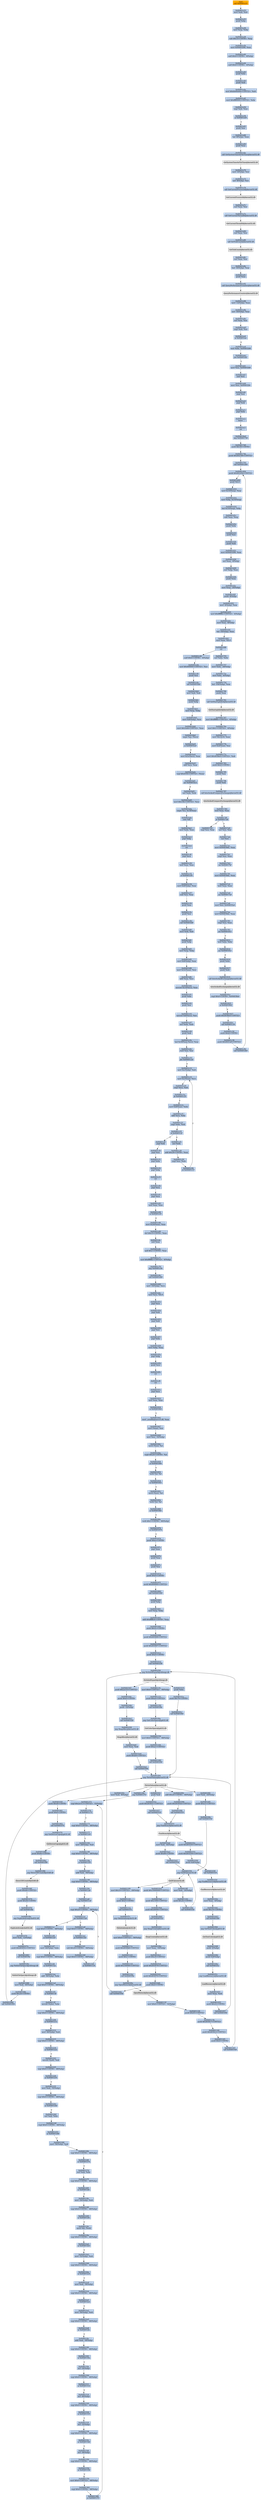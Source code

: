 digraph G {
node[shape=rectangle,style=filled,fillcolor=lightsteelblue,color=lightsteelblue]
bgcolor="transparent"
a0x004019e8call_0x00401e33[label="start\ncall 0x00401e33",color="lightgrey",fillcolor="orange"];
a0x00401e33movl_edi_edi[label="0x00401e33\nmovl %edi, %edi"];
a0x00401e35pushl_ebp[label="0x00401e35\npushl %ebp"];
a0x00401e36movl_esp_ebp[label="0x00401e36\nmovl %esp, %ebp"];
a0x00401e38subl_0x10UINT8_esp[label="0x00401e38\nsubl $0x10<UINT8>, %esp"];
a0x00401e3bmovl_0x00403268_eax[label="0x00401e3b\nmovl 0x00403268, %eax"];
a0x00401e40andl_0x0UINT8__8ebp_[label="0x00401e40\nandl $0x0<UINT8>, -8(%ebp)"];
a0x00401e44andl_0x0UINT8__4ebp_[label="0x00401e44\nandl $0x0<UINT8>, -4(%ebp)"];
a0x00401e48pushl_ebx[label="0x00401e48\npushl %ebx"];
a0x00401e49pushl_edi[label="0x00401e49\npushl %edi"];
a0x00401e4amovl_0xbb40e64eUINT32_edi[label="0x00401e4a\nmovl $0xbb40e64e<UINT32>, %edi"];
a0x00401e4fmovl_0xffff0000UINT32_ebx[label="0x00401e4f\nmovl $0xffff0000<UINT32>, %ebx"];
a0x00401e54cmpl_edi_eax[label="0x00401e54\ncmpl %edi, %eax"];
a0x00401e56je_0x00401e65[label="0x00401e56\nje 0x00401e65"];
a0x00401e65pushl_esi[label="0x00401e65\npushl %esi"];
a0x00401e66leal__8ebp__eax[label="0x00401e66\nleal -8(%ebp), %eax"];
a0x00401e69pushl_eax[label="0x00401e69\npushl %eax"];
a0x00401e6acall_GetSystemTimeAsFileTime_kernel32_dll[label="0x00401e6a\ncall GetSystemTimeAsFileTime@kernel32.dll"];
GetSystemTimeAsFileTime_kernel32_dll[label="GetSystemTimeAsFileTime@kernel32.dll",color="lightgrey",fillcolor="lightgrey"];
a0x00401e70movl__4ebp__esi[label="0x00401e70\nmovl -4(%ebp), %esi"];
a0x00401e73xorl__8ebp__esi[label="0x00401e73\nxorl -8(%ebp), %esi"];
a0x00401e76call_GetCurrentProcessId_kernel32_dll[label="0x00401e76\ncall GetCurrentProcessId@kernel32.dll"];
GetCurrentProcessId_kernel32_dll[label="GetCurrentProcessId@kernel32.dll",color="lightgrey",fillcolor="lightgrey"];
a0x00401e7cxorl_eax_esi[label="0x00401e7c\nxorl %eax, %esi"];
a0x00401e7ecall_GetCurrentThreadId_kernel32_dll[label="0x00401e7e\ncall GetCurrentThreadId@kernel32.dll"];
GetCurrentThreadId_kernel32_dll[label="GetCurrentThreadId@kernel32.dll",color="lightgrey",fillcolor="lightgrey"];
a0x00401e84xorl_eax_esi[label="0x00401e84\nxorl %eax, %esi"];
a0x00401e86call_GetTickCount_kernel32_dll[label="0x00401e86\ncall GetTickCount@kernel32.dll"];
GetTickCount_kernel32_dll[label="GetTickCount@kernel32.dll",color="lightgrey",fillcolor="lightgrey"];
a0x00401e8cxorl_eax_esi[label="0x00401e8c\nxorl %eax, %esi"];
a0x00401e8eleal__16ebp__eax[label="0x00401e8e\nleal -16(%ebp), %eax"];
a0x00401e91pushl_eax[label="0x00401e91\npushl %eax"];
a0x00401e92call_QueryPerformanceCounter_kernel32_dll[label="0x00401e92\ncall QueryPerformanceCounter@kernel32.dll"];
QueryPerformanceCounter_kernel32_dll[label="QueryPerformanceCounter@kernel32.dll",color="lightgrey",fillcolor="lightgrey"];
a0x00401e98movl__12ebp__eax[label="0x00401e98\nmovl -12(%ebp), %eax"];
a0x00401e9bxorl__16ebp__eax[label="0x00401e9b\nxorl -16(%ebp), %eax"];
a0x00401e9exorl_eax_esi[label="0x00401e9e\nxorl %eax, %esi"];
a0x00401ea0cmpl_edi_esi[label="0x00401ea0\ncmpl %edi, %esi"];
a0x00401ea2je_0x00401eac[label="0x00401ea2\nje 0x00401eac"];
a0x00401ea4testl_ebx_0x00403268[label="0x00401ea4\ntestl %ebx, 0x00403268"];
a0x00401eaajne_0x00401eb1[label="0x00401eaa\njne 0x00401eb1"];
a0x00401eb1movl_esi_0x00403268[label="0x00401eb1\nmovl %esi, 0x00403268"];
a0x00401eb7notl_esi[label="0x00401eb7\nnotl %esi"];
a0x00401eb9movl_esi_0x0040326c[label="0x00401eb9\nmovl %esi, 0x0040326c"];
a0x00401ebfpopl_esi[label="0x00401ebf\npopl %esi"];
a0x00401ec0popl_edi[label="0x00401ec0\npopl %edi"];
a0x00401ec1popl_ebx[label="0x00401ec1\npopl %ebx"];
a0x00401ec2leave_[label="0x00401ec2\nleave "];
a0x00401ec3ret[label="0x00401ec3\nret"];
a0x004019edjmp_0x00401749[label="0x004019ed\njmp 0x00401749"];
a0x00401749pushl_0x58UINT8[label="0x00401749\npushl $0x58<UINT8>"];
a0x0040174bpushl_0x402180UINT32[label="0x0040174b\npushl $0x402180<UINT32>"];
a0x00401750call_0x00401d04[label="0x00401750\ncall 0x00401d04"];
a0x00401d04pushl_0x401d5dUINT32[label="0x00401d04\npushl $0x401d5d<UINT32>"];
a0x00401d09pushl_fs_0[label="0x00401d09\npushl %fs:0"];
a0x00401d10movl_0x10esp__eax[label="0x00401d10\nmovl 0x10(%esp), %eax"];
a0x00401d14movl_ebp_0x10esp_[label="0x00401d14\nmovl %ebp, 0x10(%esp)"];
a0x00401d18leal_0x10esp__ebp[label="0x00401d18\nleal 0x10(%esp), %ebp"];
a0x00401d1csubl_eax_esp[label="0x00401d1c\nsubl %eax, %esp"];
a0x00401d1epushl_ebx[label="0x00401d1e\npushl %ebx"];
a0x00401d1fpushl_esi[label="0x00401d1f\npushl %esi"];
a0x00401d20pushl_edi[label="0x00401d20\npushl %edi"];
a0x00401d21movl_0x00403268_eax[label="0x00401d21\nmovl 0x00403268, %eax"];
a0x00401d26xorl_eax__4ebp_[label="0x00401d26\nxorl %eax, -4(%ebp)"];
a0x00401d29xorl_ebp_eax[label="0x00401d29\nxorl %ebp, %eax"];
a0x00401d2bpushl_eax[label="0x00401d2b\npushl %eax"];
a0x00401d2cmovl_esp__24ebp_[label="0x00401d2c\nmovl %esp, -24(%ebp)"];
a0x00401d2fpushl__8ebp_[label="0x00401d2f\npushl -8(%ebp)"];
a0x00401d32movl__4ebp__eax[label="0x00401d32\nmovl -4(%ebp), %eax"];
a0x00401d35movl_0xfffffffeUINT32__4ebp_[label="0x00401d35\nmovl $0xfffffffe<UINT32>, -4(%ebp)"];
a0x00401d3cmovl_eax__8ebp_[label="0x00401d3c\nmovl %eax, -8(%ebp)"];
a0x00401d3fleal__16ebp__eax[label="0x00401d3f\nleal -16(%ebp), %eax"];
a0x00401d42movl_eax_fs_0[label="0x00401d42\nmovl %eax, %fs:0"];
a0x00401d48ret[label="0x00401d48\nret"];
a0x00401755xorl_ebx_ebx[label="0x00401755\nxorl %ebx, %ebx"];
a0x00401757movl_ebx__28ebp_[label="0x00401757\nmovl %ebx, -28(%ebp)"];
a0x0040175amovl_ebx__4ebp_[label="0x0040175a\nmovl %ebx, -4(%ebp)"];
a0x0040175dleal__104ebp__eax[label="0x0040175d\nleal -104(%ebp), %eax"];
a0x00401760pushl_eax[label="0x00401760\npushl %eax"];
a0x00401761call_GetStartupInfoA_kernel32_dll[label="0x00401761\ncall GetStartupInfoA@kernel32.dll"];
GetStartupInfoA_kernel32_dll[label="GetStartupInfoA@kernel32.dll",color="lightgrey",fillcolor="lightgrey"];
a0x00401767movl_0xfffffffeUINT32__4ebp_[label="0x00401767\nmovl $0xfffffffe<UINT32>, -4(%ebp)"];
a0x0040176emovl_0x1UINT32__4ebp_[label="0x0040176e\nmovl $0x1<UINT32>, -4(%ebp)"];
a0x00401775movl_fs_0x18_eax[label="0x00401775\nmovl %fs:0x18, %eax"];
a0x0040177bmovl_0x4eax__esi[label="0x0040177b\nmovl 0x4(%eax), %esi"];
a0x0040177emovl_0x4038e0UINT32_edi[label="0x0040177e\nmovl $0x4038e0<UINT32>, %edi"];
a0x00401783pushl_0x0UINT8[label="0x00401783\npushl $0x0<UINT8>"];
a0x00401785pushl_esi[label="0x00401785\npushl %esi"];
a0x00401786pushl_edi[label="0x00401786\npushl %edi"];
a0x00401787call_InterlockedCompareExchange_kernel32_dll[label="0x00401787\ncall InterlockedCompareExchange@kernel32.dll"];
InterlockedCompareExchange_kernel32_dll[label="InterlockedCompareExchange@kernel32.dll",color="lightgrey",fillcolor="lightgrey"];
a0x0040178dtestl_eax_eax[label="0x0040178d\ntestl %eax, %eax"];
a0x0040178fje_0x004017a9[label="0x0040178f\nje 0x004017a9"];
a0x00401791cmpl_esi_eax[label="0x00401791\ncmpl %esi, %eax"];
a0x004017a9xorl_esi_esi[label="0x004017a9\nxorl %esi, %esi"];
a0x004017abincl_esi[label="0x004017ab\nincl %esi"];
a0x004017acmovl_0x004038dc_eax[label="0x004017ac\nmovl 0x004038dc, %eax"];
a0x004017b1cmpl_esi_eax[label="0x004017b1\ncmpl %esi, %eax"];
a0x004017b3jne_0x004017bf[label="0x004017b3\njne 0x004017bf"];
a0x004017bfmovl_0x004038dc_eax[label="0x004017bf\nmovl 0x004038dc, %eax"];
a0x004017c4testl_eax_eax[label="0x004017c4\ntestl %eax, %eax"];
a0x004017c6jne_0x004017e8[label="0x004017c6\njne 0x004017e8"];
a0x004017e8movl_esi_0x004035a4[label="0x004017e8\nmovl %esi, 0x004035a4"];
a0x004017eemovl_0x004038dc_eax[label="0x004017ee\nmovl 0x004038dc, %eax"];
a0x004017f3cmpl_esi_eax[label="0x004017f3\ncmpl %esi, %eax"];
a0x004017f5jne_0x00401812[label="0x004017f5\njne 0x00401812"];
a0x00401812testl_ebx_ebx[label="0x00401812\ntestl %ebx, %ebx"];
a0x00401814jne_0x0040181e[label="0x00401814\njne 0x0040181e"];
a0x00401816pushl_ebx[label="0x00401816\npushl %ebx"];
a0x00401817pushl_edi[label="0x00401817\npushl %edi"];
a0x00401818call_InterlockedExchange_kernel32_dll[label="0x00401818\ncall InterlockedExchange@kernel32.dll"];
InterlockedExchange_kernel32_dll[label="InterlockedExchange@kernel32.dll",color="lightgrey",fillcolor="lightgrey"];
a0x0040181ecmpl_0x0UINT8_0x004038e4[label="0x0040181e\ncmpl $0x0<UINT8>, 0x004038e4"];
a0x00401825je_0x00401842[label="0x00401825\nje 0x00401842"];
a0x00401827pushl_0x4038e4UINT32[label="0x00401827\npushl $0x4038e4<UINT32>"];
a0x0040182ccall_0x00401c34[label="0x0040182c\ncall 0x00401c34"];
a0x00401c34pushl_0x8UINT8[label="0x00401c34\npushl $0x8<UINT8>"];
a0x00401c36pushl_0x4021a8UINT32[label="0x00401c36\npushl $0x4021a8<UINT32>"];
a0x00401c3bcall_0x00401d04[label="0x00401c3b\ncall 0x00401d04"];
a0x00401c40andl_0x0UINT8__4ebp_[label="0x00401c40\nandl $0x0<UINT8>, -4(%ebp)"];
a0x00401c44movl_0x400000UINT32_esi[label="0x00401c44\nmovl $0x400000<UINT32>, %esi"];
a0x00401c49pushl_esi[label="0x00401c49\npushl %esi"];
a0x00401c4acall_0x00401bb0[label="0x00401c4a\ncall 0x00401bb0"];
a0x00401bb0movl_edi_edi[label="0x00401bb0\nmovl %edi, %edi"];
a0x00401bb2pushl_ebp[label="0x00401bb2\npushl %ebp"];
a0x00401bb3movl_esp_ebp[label="0x00401bb3\nmovl %esp, %ebp"];
a0x00401bb5movl_0x8ebp__ecx[label="0x00401bb5\nmovl 0x8(%ebp), %ecx"];
a0x00401bb8movl_0x5a4dUINT32_eax[label="0x00401bb8\nmovl $0x5a4d<UINT32>, %eax"];
a0x00401bbdcmpw_ax_ecx_[label="0x00401bbd\ncmpw %ax, (%ecx)"];
a0x00401bc0je_0x00401bc6[label="0x00401bc0\nje 0x00401bc6"];
a0x00401bc6movl_0x3cecx__eax[label="0x00401bc6\nmovl 0x3c(%ecx), %eax"];
a0x00401bc9addl_ecx_eax[label="0x00401bc9\naddl %ecx, %eax"];
a0x00401bcbcmpl_0x4550UINT32_eax_[label="0x00401bcb\ncmpl $0x4550<UINT32>, (%eax)"];
a0x00401bd1jne_0x00401bc2[label="0x00401bd1\njne 0x00401bc2"];
a0x00401bd3xorl_edx_edx[label="0x00401bd3\nxorl %edx, %edx"];
a0x00401bd5movl_0x10bUINT32_ecx[label="0x00401bd5\nmovl $0x10b<UINT32>, %ecx"];
a0x00401bdacmpw_cx_0x18eax_[label="0x00401bda\ncmpw %cx, 0x18(%eax)"];
a0x00401bdesete_dl[label="0x00401bde\nsete %dl"];
a0x00401be1movl_edx_eax[label="0x00401be1\nmovl %edx, %eax"];
a0x00401be3popl_ebp[label="0x00401be3\npopl %ebp"];
a0x00401be4ret[label="0x00401be4\nret"];
a0x00401c4fpopl_ecx[label="0x00401c4f\npopl %ecx"];
a0x00401c50testl_eax_eax[label="0x00401c50\ntestl %eax, %eax"];
a0x00401c52je_0x00401c91[label="0x00401c52\nje 0x00401c91"];
a0x00401c54movl_0x8ebp__eax[label="0x00401c54\nmovl 0x8(%ebp), %eax"];
a0x00401c57subl_esi_eax[label="0x00401c57\nsubl %esi, %eax"];
a0x00401c59pushl_eax[label="0x00401c59\npushl %eax"];
a0x00401c5apushl_esi[label="0x00401c5a\npushl %esi"];
a0x00401c5bcall_0x00401bf0[label="0x00401c5b\ncall 0x00401bf0"];
a0x00401bf0movl_edi_edi[label="0x00401bf0\nmovl %edi, %edi"];
a0x00401bf2pushl_ebp[label="0x00401bf2\npushl %ebp"];
a0x00401bf3movl_esp_ebp[label="0x00401bf3\nmovl %esp, %ebp"];
a0x00401bf5movl_0x8ebp__eax[label="0x00401bf5\nmovl 0x8(%ebp), %eax"];
a0x00401bf8movl_0x3ceax__ecx[label="0x00401bf8\nmovl 0x3c(%eax), %ecx"];
a0x00401bfbaddl_eax_ecx[label="0x00401bfb\naddl %eax, %ecx"];
a0x00401bfdmovzwl_0x14ecx__eax[label="0x00401bfd\nmovzwl 0x14(%ecx), %eax"];
a0x00401c01pushl_ebx[label="0x00401c01\npushl %ebx"];
a0x00401c02pushl_esi[label="0x00401c02\npushl %esi"];
a0x00401c03movzwl_0x6ecx__esi[label="0x00401c03\nmovzwl 0x6(%ecx), %esi"];
a0x00401c07xorl_edx_edx[label="0x00401c07\nxorl %edx, %edx"];
a0x00401c09pushl_edi[label="0x00401c09\npushl %edi"];
a0x00401c0aleal_0x18eaxecx__eax[label="0x00401c0a\nleal 0x18(%eax,%ecx), %eax"];
a0x00401c0etestl_esi_esi[label="0x00401c0e\ntestl %esi, %esi"];
a0x00401c10jbe_0x00401c2d[label="0x00401c10\njbe 0x00401c2d"];
a0x00401c12movl_0xcebp__edi[label="0x00401c12\nmovl 0xc(%ebp), %edi"];
a0x00401c15movl_0xceax__ecx[label="0x00401c15\nmovl 0xc(%eax), %ecx"];
a0x00401c18cmpl_ecx_edi[label="0x00401c18\ncmpl %ecx, %edi"];
a0x00401c1ajb_0x00401c25[label="0x00401c1a\njb 0x00401c25"];
a0x00401c1cmovl_0x8eax__ebx[label="0x00401c1c\nmovl 0x8(%eax), %ebx"];
a0x00401c1faddl_ecx_ebx[label="0x00401c1f\naddl %ecx, %ebx"];
a0x00401c21cmpl_ebx_edi[label="0x00401c21\ncmpl %ebx, %edi"];
a0x00401c23jb_0x00401c2f[label="0x00401c23\njb 0x00401c2f"];
a0x00401c25incl_edx[label="0x00401c25\nincl %edx"];
a0x00401c26addl_0x28UINT8_eax[label="0x00401c26\naddl $0x28<UINT8>, %eax"];
a0x00401c29cmpl_esi_edx[label="0x00401c29\ncmpl %esi, %edx"];
a0x00401c2bjb_0x00401c15[label="0x00401c2b\njb 0x00401c15"];
a0x00401c2fpopl_edi[label="0x00401c2f\npopl %edi"];
a0x00401c30popl_esi[label="0x00401c30\npopl %esi"];
a0x00401c31popl_ebx[label="0x00401c31\npopl %ebx"];
a0x00401c32popl_ebp[label="0x00401c32\npopl %ebp"];
a0x00401c33ret[label="0x00401c33\nret"];
a0x00401c60popl_ecx[label="0x00401c60\npopl %ecx"];
a0x00401c61popl_ecx[label="0x00401c61\npopl %ecx"];
a0x00401c62testl_eax_eax[label="0x00401c62\ntestl %eax, %eax"];
a0x00401c64je_0x00401c91[label="0x00401c64\nje 0x00401c91"];
a0x00401c66movl_0x24eax__eax[label="0x00401c66\nmovl 0x24(%eax), %eax"];
a0x00401c69shrl_0x1fUINT8_eax[label="0x00401c69\nshrl $0x1f<UINT8>, %eax"];
a0x00401c6cnotl_eax[label="0x00401c6c\nnotl %eax"];
a0x00401c6eandl_0x1UINT8_eax[label="0x00401c6e\nandl $0x1<UINT8>, %eax"];
a0x00401c71movl_0xfffffffeUINT32__4ebp_[label="0x00401c71\nmovl $0xfffffffe<UINT32>, -4(%ebp)"];
a0x00401c78jmp_0x00401c9a[label="0x00401c78\njmp 0x00401c9a"];
a0x00401c9acall_0x00401d49[label="0x00401c9a\ncall 0x00401d49"];
a0x00401d49movl__16ebp__ecx[label="0x00401d49\nmovl -16(%ebp), %ecx"];
a0x00401d4cmovl_ecx_fs_0[label="0x00401d4c\nmovl %ecx, %fs:0"];
a0x00401d53popl_ecx[label="0x00401d53\npopl %ecx"];
a0x00401d54popl_edi[label="0x00401d54\npopl %edi"];
a0x00401d55popl_edi[label="0x00401d55\npopl %edi"];
a0x00401d56popl_esi[label="0x00401d56\npopl %esi"];
a0x00401d57popl_ebx[label="0x00401d57\npopl %ebx"];
a0x00401d58movl_ebp_esp[label="0x00401d58\nmovl %ebp, %esp"];
a0x00401d5apopl_ebp[label="0x00401d5a\npopl %ebp"];
a0x00401d5bpushl_ecx[label="0x00401d5b\npushl %ecx"];
a0x00401d5cret[label="0x00401d5c\nret"];
a0x00401c9fret[label="0x00401c9f\nret"];
a0x00401831popl_ecx[label="0x00401831\npopl %ecx"];
a0x00401832testl_eax_eax[label="0x00401832\ntestl %eax, %eax"];
a0x00401834je_0x00401842[label="0x00401834\nje 0x00401842"];
a0x00401842movl__acmdln_msvcrt_dll_eax[label="0x00401842\nmovl _acmdln@msvcrt.dll, %eax"];
a0x00401847movl_eax__esi[label="0x00401847\nmovl (%eax), %esi"];
a0x00401849movl_esi__32ebp_[label="0x00401849\nmovl %esi, -32(%ebp)"];
a0x0040184cmovb_esi__al[label="0x0040184c\nmovb (%esi), %al"];
a0x0040184ecmpb_0x20UINT8_al[label="0x0040184e\ncmpb $0x20<UINT8>, %al"];
a0x00401850ja_0x0040189e[label="0x00401850\nja 0x0040189e"];
a0x00401852testb_al_al[label="0x00401852\ntestb %al, %al"];
a0x00401854je_0x0040185c[label="0x00401854\nje 0x0040185c"];
a0x0040185cmovb_esi__al[label="0x0040185c\nmovb (%esi), %al"];
a0x0040185etestb_al_al[label="0x0040185e\ntestb %al, %al"];
a0x00401860je_0x0040186c[label="0x00401860\nje 0x0040186c"];
a0x0040186ctestb_0x1UINT8__60ebp_[label="0x0040186c\ntestb $0x1<UINT8>, -60(%ebp)"];
a0x00401870je_0x00401878[label="0x00401870\nje 0x00401878"];
a0x00401878pushl_0xaUINT8[label="0x00401878\npushl $0xa<UINT8>"];
a0x0040187apopl_eax[label="0x0040187a\npopl %eax"];
a0x0040187bpushl_eax[label="0x0040187b\npushl %eax"];
a0x0040187cpushl_esi[label="0x0040187c\npushl %esi"];
a0x0040187dpushl_0x0UINT8[label="0x0040187d\npushl $0x0<UINT8>"];
a0x0040187fpushl_0x400000UINT32[label="0x0040187f\npushl $0x400000<UINT32>"];
a0x00401884call_0x00401000[label="0x00401884\ncall 0x00401000"];
a0x00401000pushl_ebp[label="0x00401000\npushl %ebp"];
a0x00401001movl_esp_ebp[label="0x00401001\nmovl %esp, %ebp"];
a0x00401003addl_0xffffffc8UINT8_esp[label="0x00401003\naddl $0xffffffc8<UINT8>, %esp"];
a0x00401006pushl_0x5cUINT8[label="0x00401006\npushl $0x5c<UINT8>"];
a0x00401008pushl_0x40300fUINT32[label="0x00401008\npushl $0x40300f<UINT32>"];
a0x0040100dpushl_0x403007UINT32[label="0x0040100d\npushl $0x403007<UINT32>"];
a0x00401012pushl_0x0UINT8[label="0x00401012\npushl $0x0<UINT8>"];
a0x00401014call_0x00401f58[label="0x00401014\ncall 0x00401f58"];
a0x00401f58jmp_StrIsIntlEqualA_shlwapi_dll[label="0x00401f58\njmp StrIsIntlEqualA@shlwapi.dll"];
StrIsIntlEqualA_shlwapi_dll[label="StrIsIntlEqualA@shlwapi.dll",color="lightgrey",fillcolor="lightgrey"];
a0x00401019pushl_ebx[label="0x00401019\npushl %ebx"];
a0x0040101apushl_0x76UINT8[label="0x0040101a\npushl $0x76<UINT8>"];
a0x0040101ccall_0x00401f04[label="0x0040101c\ncall 0x00401f04"];
a0x00401f04jmp_TlsGetValue_kernel32_dll[label="0x00401f04\njmp TlsGetValue@kernel32.dll"];
TlsGetValue_kernel32_dll[label="TlsGetValue@kernel32.dll",color="lightgrey",fillcolor="lightgrey"];
a0x00401021pushl_edi[label="0x00401021\npushl %edi"];
a0x00401022pushl_0x403021UINT32[label="0x00401022\npushl $0x403021<UINT32>"];
a0x00401027call_0x00401f10[label="0x00401027\ncall 0x00401f10"];
a0x00401f10jmp_FindAtomA_kernel32_dll[label="0x00401f10\njmp FindAtomA@kernel32.dll"];
FindAtomA_kernel32_dll[label="FindAtomA@kernel32.dll",color="lightgrey",fillcolor="lightgrey"];
a0x0040102cpushl_0x40325fUINT32[label="0x0040102c\npushl $0x40325f<UINT32>"];
a0x00401031pushl_0x403259UINT32[label="0x00401031\npushl $0x403259<UINT32>"];
a0x00401036pushl_0x8ebp_[label="0x00401036\npushl 0x8(%ebp)"];
a0x00401039call_0x00401f16[label="0x00401039\ncall 0x00401f16"];
a0x00401f16jmp_FindResourceA_kernel32_dll[label="0x00401f16\njmp FindResourceA@kernel32.dll"];
FindResourceA_kernel32_dll[label="FindResourceA@kernel32.dll",color="lightgrey",fillcolor="lightgrey"];
a0x0040103emovl_eax__4ebp_[label="0x0040103e\nmovl %eax, -4(%ebp)"];
a0x00401041pushl_0x19UINT8[label="0x00401041\npushl $0x19<UINT8>"];
a0x00401043call_0x00401f64[label="0x00401043\ncall 0x00401f64"];
a0x00401f64jmp_GetTextColor_gdi32_dll[label="0x00401f64\njmp GetTextColor@gdi32.dll"];
GetTextColor_gdi32_dll[label="GetTextColor@gdi32.dll",color="lightgrey",fillcolor="lightgrey"];
a0x00401048pushl__4ebp_[label="0x00401048\npushl -4(%ebp)"];
a0x0040104bpushl_0x8ebp_[label="0x0040104b\npushl 0x8(%ebp)"];
a0x0040104ecall_0x00401f1c[label="0x0040104e\ncall 0x00401f1c"];
a0x00401f1cjmp_LoadResource_kernel32_dll[label="0x00401f1c\njmp LoadResource@kernel32.dll"];
LoadResource_kernel32_dll[label="LoadResource@kernel32.dll",color="lightgrey",fillcolor="lightgrey"];
a0x00401053movl_eax_edi[label="0x00401053\nmovl %eax, %edi"];
a0x00401055pushl_0x22UINT8[label="0x00401055\npushl $0x22<UINT8>"];
a0x00401057call_0x00401f04[label="0x00401057\ncall 0x00401f04"];
a0x0040105cmovl_edi__8ebp_[label="0x0040105c\nmovl %edi, -8(%ebp)"];
a0x0040105fpushl_0x4fUINT8[label="0x0040105f\npushl $0x4f<UINT8>"];
a0x00401061pushl_0xfUINT8[label="0x00401061\npushl $0xf<UINT8>"];
a0x00401063call_0x00401f70[label="0x00401063\ncall 0x00401f70"];
a0x00401f70jmp_GetDeviceCaps_gdi32_dll[label="0x00401f70\njmp GetDeviceCaps@gdi32.dll"];
GetDeviceCaps_gdi32_dll[label="GetDeviceCaps@gdi32.dll",color="lightgrey",fillcolor="lightgrey"];
a0x00401068pushl_0x6eUINT8[label="0x00401068\npushl $0x6e<UINT8>"];
a0x0040106acall_0x00401f88[label="0x0040106a\ncall 0x00401f88"];
a0x00401f88jmp_Direct3DCreate8_d3d8_dll[label="0x00401f88\njmp Direct3DCreate8@d3d8.dll"];
Direct3DCreate8_d3d8_dll[label="Direct3DCreate8@d3d8.dll",color="lightgrey",fillcolor="lightgrey"];
a0x0040106fpushl_0xb8UINT32[label="0x0040106f\npushl $0xb8<UINT32>"];
a0x00401074pushl_0x44UINT8[label="0x00401074\npushl $0x44<UINT8>"];
a0x00401076call_0x00401f8e[label="0x00401076\ncall 0x00401f8e"];
a0x00401f8ejmp_DuplicateIcon_shell32_dll[label="0x00401f8e\njmp DuplicateIcon@shell32.dll"];
DuplicateIcon_shell32_dll[label="DuplicateIcon@shell32.dll",color="lightgrey",fillcolor="lightgrey"];
a0x0040107bmovl_edi__12ebp_[label="0x0040107b\nmovl %edi, -12(%ebp)"];
a0x0040107epushl_0x403052UINT32[label="0x0040107e\npushl $0x403052<UINT32>"];
a0x00401083call_0x00401f4c[label="0x00401083\ncall 0x00401f4c"];
a0x00401f4cjmp_PathIsFileSpecA_shlwapi_dll[label="0x00401f4c\njmp PathIsFileSpecA@shlwapi.dll"];
PathIsFileSpecA_shlwapi_dll[label="PathIsFileSpecA@shlwapi.dll",color="lightgrey",fillcolor="lightgrey"];
a0x00401088movl_edi__40ebp_[label="0x00401088\nmovl %edi, -40(%ebp)"];
a0x0040108bpushl_0x24UINT8[label="0x0040108b\npushl $0x24<UINT8>"];
a0x0040108dcall_0x00401f04[label="0x0040108d\ncall 0x00401f04"];
a0x00401092addl_0x20UINT8__40ebp_[label="0x00401092\naddl $0x20<UINT8>, -40(%ebp)"];
a0x00401096pushl_0x40305dUINT32[label="0x00401096\npushl $0x40305d<UINT32>"];
a0x0040109bcall_0x00401f10[label="0x0040109b\ncall 0x00401f10"];
a0x004010a0movl_edi__44ebp_[label="0x004010a0\nmovl %edi, -44(%ebp)"];
a0x004010a3pushl_0x66UINT8[label="0x004010a3\npushl $0x66<UINT8>"];
a0x004010a5call_0x00401f34[label="0x004010a5\ncall 0x00401f34"];
a0x00401f34jmp_GetDC_user32_dll[label="0x00401f34\njmp GetDC@user32.dll"];
GetDC_user32_dll[label="GetDC@user32.dll",color="lightgrey",fillcolor="lightgrey"];
a0x004010aapushl_0x10000000UINT32[label="0x004010aa\npushl $0x10000000<UINT32>"];
a0x004010afpushl_0x1000UINT32[label="0x004010af\npushl $0x1000<UINT32>"];
a0x004010b4pushl_0x40000UINT32[label="0x004010b4\npushl $0x40000<UINT32>"];
a0x004010b9call_0x00401f22[label="0x004010b9\ncall 0x00401f22"];
a0x00401f22jmp_HeapCreate_kernel32_dll[label="0x00401f22\njmp HeapCreate@kernel32.dll"];
HeapCreate_kernel32_dll[label="HeapCreate@kernel32.dll",color="lightgrey",fillcolor="lightgrey"];
a0x004010bemovl_eax__16ebp_[label="0x004010be\nmovl %eax, -16(%ebp)"];
a0x004010c1pushl_0xc9UINT32[label="0x004010c1\npushl $0xc9<UINT32>"];
a0x004010c6pushl_0x403079UINT32[label="0x004010c6\npushl $0x403079<UINT32>"];
a0x004010cbpushl_0x403070UINT32[label="0x004010cb\npushl $0x403070<UINT32>"];
a0x004010d0pushl_0x0UINT8[label="0x004010d0\npushl $0x0<UINT8>"];
a0x004010d2call_0x00401f58[label="0x004010d2\ncall 0x00401f58"];
a0x004010d7pushl_0x2e333UINT32[label="0x004010d7\npushl $0x2e333<UINT32>"];
a0x004010dcpushl_0x0UINT8[label="0x004010dc\npushl $0x0<UINT8>"];
a0x004010depushl__16ebp_[label="0x004010de\npushl -16(%ebp)"];
a0x004010e1call_0x00401f28[label="0x004010e1\ncall 0x00401f28"];
a0x00401f28jmp_HeapAlloc_kernel32_dll[label="0x00401f28\njmp HeapAlloc@kernel32.dll"];
HeapAlloc_kernel32_dll[label="HeapAlloc@kernel32.dll",color="lightgrey",fillcolor="lightgrey"];
a0x004010e6movl_eax_edi[label="0x004010e6\nmovl %eax, %edi"];
a0x004010e8pushl_0xb9UINT32[label="0x004010e8\npushl $0xb9<UINT32>"];
a0x004010edcall_0x00401f04[label="0x004010ed\ncall 0x00401f04"];
a0x004010f2movl_edi__20ebp_[label="0x004010f2\nmovl %edi, -20(%ebp)"];
a0x004010f5pushl_0xe2UINT32[label="0x004010f5\npushl $0xe2<UINT32>"];
a0x004010facall_0x00401f34[label="0x004010fa\ncall 0x00401f34"];
a0x004010ffmovl_edi__24ebp_[label="0x004010ff\nmovl %edi, -24(%ebp)"];
a0x00401102pushl_0x2bUINT8[label="0x00401102\npushl $0x2b<UINT8>"];
a0x00401104call_0x00401f34[label="0x00401104\ncall 0x00401f34"];
a0x00401109movl_0x10UINT32__28ebp_[label="0x00401109\nmovl $0x10<UINT32>, -28(%ebp)"];
a0x00401110pushl_0x0UINT8[label="0x00401110\npushl $0x0<UINT8>"];
a0x00401112call_0x00401f7c[label="0x00401112\ncall 0x00401f7c"];
a0x00401f7cjmp_OleInitialize_ole32_dll[label="0x00401f7c\njmp OleInitialize@ole32.dll"];
OleInitialize_ole32_dll[label="OleInitialize@ole32.dll",color="lightgrey",fillcolor="lightgrey"];
a0x00401117movl_0x0UINT32__56ebp_[label="0x00401117\nmovl $0x0<UINT32>, -56(%ebp)"];
a0x0040111epushl_0x4030b6UINT32[label="0x0040111e\npushl $0x4030b6<UINT32>"];
a0x00401123pushl_0x1UINT8[label="0x00401123\npushl $0x1<UINT8>"];
a0x00401125pushl_0x100000UINT32[label="0x00401125\npushl $0x100000<UINT32>"];
a0x0040112acall_0x00401f0a[label="0x0040112a\ncall 0x00401f0a"];
a0x00401f0ajmp_OpenMutexA_kernel32_dll[label="0x00401f0a\njmp OpenMutexA@kernel32.dll"];
OpenMutexA_kernel32_dll[label="OpenMutexA@kernel32.dll",color="lightgrey",fillcolor="lightgrey"];
a0x0040112fmovl_0x0UINT32__32ebp_[label="0x0040112f\nmovl $0x0<UINT32>, -32(%ebp)"];
a0x00401136pushl_0x93UINT32[label="0x00401136\npushl $0x93<UINT32>"];
a0x0040113bpushl_0x4030c7UINT32[label="0x0040113b\npushl $0x4030c7<UINT32>"];
a0x00401140pushl_0x4030c2UINT32[label="0x00401140\npushl $0x4030c2<UINT32>"];
a0x00401145pushl_0x0UINT8[label="0x00401145\npushl $0x0<UINT8>"];
a0x00401147call_0x00401f58[label="0x00401147\ncall 0x00401f58"];
a0x0040114cmovl_0x0UINT32__36ebp_[label="0x0040114c\nmovl $0x0<UINT32>, -36(%ebp)"];
a0x00401153pushl_0xafUINT32[label="0x00401153\npushl $0xaf<UINT32>"];
a0x00401158call_0x00401f6a[label="0x00401158\ncall 0x00401f6a"];
a0x00401f6ajmp_GetColorSpace_gdi32_dll[label="0x00401f6a\njmp GetColorSpace@gdi32.dll"];
GetColorSpace_gdi32_dll[label="GetColorSpace@gdi32.dll",color="lightgrey",fillcolor="lightgrey"];
a0x0040115dmovl_0x0UINT32__48ebp_[label="0x0040115d\nmovl $0x0<UINT32>, -48(%ebp)"];
a0x00401164pushl_0xaeUINT32[label="0x00401164\npushl $0xae<UINT32>"];
a0x00401169call_0x00401f04[label="0x00401169\ncall 0x00401f04"];
a0x0040116ejmp_0x00401372[label="0x0040116e\njmp 0x00401372"];
a0x00401372cmpl_0x2e313UINT32__32ebp_[label="0x00401372\ncmpl $0x2e313<UINT32>, -32(%ebp)"];
a0x00401379jb_0x00401173[label="0x00401379\njb 0x00401173"];
a0x00401173cmpl_0x0UINT8__48ebp_[label="0x00401173\ncmpl $0x0<UINT8>, -48(%ebp)"];
a0x00401177je_0x00401183[label="0x00401177\nje 0x00401183"];
a0x00401183movl__28ebp__edi[label="0x00401183\nmovl -28(%ebp), %edi"];
a0x00401186cmpl_0x0UINT8__48ebp_[label="0x00401186\ncmpl $0x0<UINT8>, -48(%ebp)"];
a0x0040118aje_0x00401193[label="0x0040118a\nje 0x00401193"];
a0x00401193addl_edi__36ebp_[label="0x00401193\naddl %edi, -36(%ebp)"];
a0x00401196cmpl_0x0UINT8__48ebp_[label="0x00401196\ncmpl $0x0<UINT8>, -48(%ebp)"];
a0x0040119aje_0x004011a6[label="0x0040119a\nje 0x004011a6"];
a0x004011a6jmp_0x004011c6[label="0x004011a6\njmp 0x004011c6"];
a0x004011c6cmpl_0x20UINT8__36ebp_[label="0x004011c6\ncmpl $0x20<UINT8>, -36(%ebp)"];
a0x004011cajae_0x004011a8[label="0x004011ca\njae 0x004011a8"];
a0x004011cccmpl_0x0UINT8__48ebp_[label="0x004011cc\ncmpl $0x0<UINT8>, -48(%ebp)"];
a0x004011d0je_0x004011d7[label="0x004011d0\nje 0x004011d7"];
a0x004011d7movl__44ebp__ebx[label="0x004011d7\nmovl -44(%ebp), %ebx"];
a0x004011dacmpl_0x0UINT8__48ebp_[label="0x004011da\ncmpl $0x0<UINT8>, -48(%ebp)"];
a0x004011deje_0x004011ea[label="0x004011de\nje 0x004011ea"];
a0x004011eaaddl__36ebp__ebx[label="0x004011ea\naddl -36(%ebp), %ebx"];
a0x004011edcmpl_0x0UINT8__48ebp_[label="0x004011ed\ncmpl $0x0<UINT8>, -48(%ebp)"];
a0x004011f1je_0x004011ff[label="0x004011f1\nje 0x004011ff"];
a0x004011ffmovzbl_ebx__ebx[label="0x004011ff\nmovzbl (%ebx), %ebx"];
a0x00401202cmpl_0x0UINT8__48ebp_[label="0x00401202\ncmpl $0x0<UINT8>, -48(%ebp)"];
a0x00401206je_0x00401212[label="0x00401206\nje 0x00401212"];
a0x00401212movl__40ebp__edi[label="0x00401212\nmovl -40(%ebp), %edi"];
a0x00401215cmpl_0x0UINT8__48ebp_[label="0x00401215\ncmpl $0x0<UINT8>, -48(%ebp)"];
a0x00401219je_0x00401222[label="0x00401219\nje 0x00401222"];
a0x00401222movzbl_edi__edi[label="0x00401222\nmovzbl (%edi), %edi"];
a0x00401225cmpl_0x0UINT8__48ebp_[label="0x00401225\ncmpl $0x0<UINT8>, -48(%ebp)"];
a0x00401229je_0x00401235[label="0x00401229\nje 0x00401235"];
a0x00401235movl_edi__52ebp_[label="0x00401235\nmovl %edi, -52(%ebp)"];
a0x00401238cmpl_0x0UINT8__48ebp_[label="0x00401238\ncmpl $0x0<UINT8>, -48(%ebp)"];
a0x0040123cje_0x0040124d[label="0x0040123c\nje 0x0040124d"];
a0x0040124dxorl_edi_ebx[label="0x0040124d\nxorl %edi, %ebx"];
a0x0040124fcmpl_0x0UINT8__48ebp_[label="0x0040124f\ncmpl $0x0<UINT8>, -48(%ebp)"];
a0x00401253je_0x00401268[label="0x00401253\nje 0x00401268"];
a0x00401268movl__56ebp__edi[label="0x00401268\nmovl -56(%ebp), %edi"];
a0x0040126bcmpl_0x0UINT8__48ebp_[label="0x0040126b\ncmpl $0x0<UINT8>, -48(%ebp)"];
a0x0040126fje_0x0040127d[label="0x0040126f\nje 0x0040127d"];
a0x0040127dxorl_edi_ebx[label="0x0040127d\nxorl %edi, %ebx"];
a0x0040127fcmpl_0x0UINT8__48ebp_[label="0x0040127f\ncmpl $0x0<UINT8>, -48(%ebp)"];
a0x00401283je_0x0040128c[label="0x00401283\nje 0x0040128c"];
a0x0040128cmovl__24ebp__edi[label="0x0040128c\nmovl -24(%ebp), %edi"];
a0x0040128fcmpl_0x0UINT8__48ebp_[label="0x0040128f\ncmpl $0x0<UINT8>, -48(%ebp)"];
a0x00401293je_0x0040129c[label="0x00401293\nje 0x0040129c"];
a0x0040129cmovb_bl_edi_[label="0x0040129c\nmovb %bl, (%edi)"];
a0x0040129ecmpl_0x0UINT8__48ebp_[label="0x0040129e\ncmpl $0x0<UINT8>, -48(%ebp)"];
a0x004012a2je_0x004012b3[label="0x004012a2\nje 0x004012b3"];
a0x004012b3movl__52ebp__edi[label="0x004012b3\nmovl -52(%ebp), %edi"];
a0x004012b6cmpl_0x0UINT8__48ebp_[label="0x004012b6\ncmpl $0x0<UINT8>, -48(%ebp)"];
a0x004012baje_0x004012c8[label="0x004012ba\nje 0x004012c8"];
a0x004012c8movl_edi__56ebp_[label="0x004012c8\nmovl %edi, -56(%ebp)"];
a0x004012cbcmpl_0x0UINT8__48ebp_[label="0x004012cb\ncmpl $0x0<UINT8>, -48(%ebp)"];
a0x004012cfje_0x004012e2[label="0x004012cf\nje 0x004012e2"];
a0x004012e2movl__56ebp__edi[label="0x004012e2\nmovl -56(%ebp), %edi"];
a0x004012e5cmpl_0x0UINT8__48ebp_[label="0x004012e5\ncmpl $0x0<UINT8>, -48(%ebp)"];
a0x004012e9je_0x004012fa[label="0x004012e9\nje 0x004012fa"];
a0x004012faaddl_edi__36ebp_[label="0x004012fa\naddl %edi, -36(%ebp)"];
a0x004012fdcmpl_0x0UINT8__48ebp_[label="0x004012fd\ncmpl $0x0<UINT8>, -48(%ebp)"];
a0x00401301je_0x0040130a[label="0x00401301\nje 0x0040130a"];
a0x0040130aincl__24ebp_[label="0x0040130a\nincl -24(%ebp)"];
a0x0040130dcmpl_0x0UINT8__48ebp_[label="0x0040130d\ncmpl $0x0<UINT8>, -48(%ebp)"];
a0x00401311je_0x0040131d[label="0x00401311\nje 0x0040131d"];
a0x0040131dincl__40ebp_[label="0x0040131d\nincl -40(%ebp)"];
a0x00401320cmpl_0x0UINT8__48ebp_[label="0x00401320\ncmpl $0x0<UINT8>, -48(%ebp)"];
a0x00401324je_0x00401335[label="0x00401324\nje 0x00401335"];
a0x00401335incl__32ebp_[label="0x00401335\nincl -32(%ebp)"];
a0x00401338cmpl_0x0UINT8__48ebp_[label="0x00401338\ncmpl $0x0<UINT8>, -48(%ebp)"];
a0x0040133cje_0x0040134d[label="0x0040133c\nje 0x0040134d"];
a0x0040134dincl__36ebp_[label="0x0040134d\nincl -36(%ebp)"];
a0x00401350cmpl_0x0UINT8__48ebp_[label="0x00401350\ncmpl $0x0<UINT8>, -48(%ebp)"];
a0x00401354je_0x0040135b[label="0x00401354\nje 0x0040135b"];
a0x0040135bmovl_0x0UINT32__48ebp_[label="0x0040135b\nmovl $0x0<UINT32>, -48(%ebp)"];
a0x00401362cmpl_0x0UINT8__48ebp_[label="0x00401362\ncmpl $0x0<UINT8>, -48(%ebp)"];
a0x00401366je_0x00401372[label="0x00401366\nje 0x00401372"];
a0x004011a8cmpl_0x0UINT8__48ebp_[label="0x004011a8\ncmpl $0x0<UINT8>, -48(%ebp)"];
a0x004011acje_0x004011b5[label="0x004011ac\nje 0x004011b5"];
a0x004011b5subl_0x20UINT8__36ebp_[label="0x004011b5\nsubl $0x20<UINT8>, -36(%ebp)"];
a0x004011b9cmpl_0x0UINT8__48ebp_[label="0x004011b9\ncmpl $0x0<UINT8>, -48(%ebp)"];
a0x004011bdje_0x004011c6[label="0x004011bd\nje 0x004011c6"];
a0x004019e8call_0x00401e33 -> a0x00401e33movl_edi_edi [color="#000000"];
a0x00401e33movl_edi_edi -> a0x00401e35pushl_ebp [color="#000000"];
a0x00401e35pushl_ebp -> a0x00401e36movl_esp_ebp [color="#000000"];
a0x00401e36movl_esp_ebp -> a0x00401e38subl_0x10UINT8_esp [color="#000000"];
a0x00401e38subl_0x10UINT8_esp -> a0x00401e3bmovl_0x00403268_eax [color="#000000"];
a0x00401e3bmovl_0x00403268_eax -> a0x00401e40andl_0x0UINT8__8ebp_ [color="#000000"];
a0x00401e40andl_0x0UINT8__8ebp_ -> a0x00401e44andl_0x0UINT8__4ebp_ [color="#000000"];
a0x00401e44andl_0x0UINT8__4ebp_ -> a0x00401e48pushl_ebx [color="#000000"];
a0x00401e48pushl_ebx -> a0x00401e49pushl_edi [color="#000000"];
a0x00401e49pushl_edi -> a0x00401e4amovl_0xbb40e64eUINT32_edi [color="#000000"];
a0x00401e4amovl_0xbb40e64eUINT32_edi -> a0x00401e4fmovl_0xffff0000UINT32_ebx [color="#000000"];
a0x00401e4fmovl_0xffff0000UINT32_ebx -> a0x00401e54cmpl_edi_eax [color="#000000"];
a0x00401e54cmpl_edi_eax -> a0x00401e56je_0x00401e65 [color="#000000"];
a0x00401e56je_0x00401e65 -> a0x00401e65pushl_esi [color="#000000",label="T"];
a0x00401e65pushl_esi -> a0x00401e66leal__8ebp__eax [color="#000000"];
a0x00401e66leal__8ebp__eax -> a0x00401e69pushl_eax [color="#000000"];
a0x00401e69pushl_eax -> a0x00401e6acall_GetSystemTimeAsFileTime_kernel32_dll [color="#000000"];
a0x00401e6acall_GetSystemTimeAsFileTime_kernel32_dll -> GetSystemTimeAsFileTime_kernel32_dll [color="#000000"];
GetSystemTimeAsFileTime_kernel32_dll -> a0x00401e70movl__4ebp__esi [color="#000000"];
a0x00401e70movl__4ebp__esi -> a0x00401e73xorl__8ebp__esi [color="#000000"];
a0x00401e73xorl__8ebp__esi -> a0x00401e76call_GetCurrentProcessId_kernel32_dll [color="#000000"];
a0x00401e76call_GetCurrentProcessId_kernel32_dll -> GetCurrentProcessId_kernel32_dll [color="#000000"];
GetCurrentProcessId_kernel32_dll -> a0x00401e7cxorl_eax_esi [color="#000000"];
a0x00401e7cxorl_eax_esi -> a0x00401e7ecall_GetCurrentThreadId_kernel32_dll [color="#000000"];
a0x00401e7ecall_GetCurrentThreadId_kernel32_dll -> GetCurrentThreadId_kernel32_dll [color="#000000"];
GetCurrentThreadId_kernel32_dll -> a0x00401e84xorl_eax_esi [color="#000000"];
a0x00401e84xorl_eax_esi -> a0x00401e86call_GetTickCount_kernel32_dll [color="#000000"];
a0x00401e86call_GetTickCount_kernel32_dll -> GetTickCount_kernel32_dll [color="#000000"];
GetTickCount_kernel32_dll -> a0x00401e8cxorl_eax_esi [color="#000000"];
a0x00401e8cxorl_eax_esi -> a0x00401e8eleal__16ebp__eax [color="#000000"];
a0x00401e8eleal__16ebp__eax -> a0x00401e91pushl_eax [color="#000000"];
a0x00401e91pushl_eax -> a0x00401e92call_QueryPerformanceCounter_kernel32_dll [color="#000000"];
a0x00401e92call_QueryPerformanceCounter_kernel32_dll -> QueryPerformanceCounter_kernel32_dll [color="#000000"];
QueryPerformanceCounter_kernel32_dll -> a0x00401e98movl__12ebp__eax [color="#000000"];
a0x00401e98movl__12ebp__eax -> a0x00401e9bxorl__16ebp__eax [color="#000000"];
a0x00401e9bxorl__16ebp__eax -> a0x00401e9exorl_eax_esi [color="#000000"];
a0x00401e9exorl_eax_esi -> a0x00401ea0cmpl_edi_esi [color="#000000"];
a0x00401ea0cmpl_edi_esi -> a0x00401ea2je_0x00401eac [color="#000000"];
a0x00401ea2je_0x00401eac -> a0x00401ea4testl_ebx_0x00403268 [color="#000000",label="F"];
a0x00401ea4testl_ebx_0x00403268 -> a0x00401eaajne_0x00401eb1 [color="#000000"];
a0x00401eaajne_0x00401eb1 -> a0x00401eb1movl_esi_0x00403268 [color="#000000",label="T"];
a0x00401eb1movl_esi_0x00403268 -> a0x00401eb7notl_esi [color="#000000"];
a0x00401eb7notl_esi -> a0x00401eb9movl_esi_0x0040326c [color="#000000"];
a0x00401eb9movl_esi_0x0040326c -> a0x00401ebfpopl_esi [color="#000000"];
a0x00401ebfpopl_esi -> a0x00401ec0popl_edi [color="#000000"];
a0x00401ec0popl_edi -> a0x00401ec1popl_ebx [color="#000000"];
a0x00401ec1popl_ebx -> a0x00401ec2leave_ [color="#000000"];
a0x00401ec2leave_ -> a0x00401ec3ret [color="#000000"];
a0x00401ec3ret -> a0x004019edjmp_0x00401749 [color="#000000"];
a0x004019edjmp_0x00401749 -> a0x00401749pushl_0x58UINT8 [color="#000000"];
a0x00401749pushl_0x58UINT8 -> a0x0040174bpushl_0x402180UINT32 [color="#000000"];
a0x0040174bpushl_0x402180UINT32 -> a0x00401750call_0x00401d04 [color="#000000"];
a0x00401750call_0x00401d04 -> a0x00401d04pushl_0x401d5dUINT32 [color="#000000"];
a0x00401d04pushl_0x401d5dUINT32 -> a0x00401d09pushl_fs_0 [color="#000000"];
a0x00401d09pushl_fs_0 -> a0x00401d10movl_0x10esp__eax [color="#000000"];
a0x00401d10movl_0x10esp__eax -> a0x00401d14movl_ebp_0x10esp_ [color="#000000"];
a0x00401d14movl_ebp_0x10esp_ -> a0x00401d18leal_0x10esp__ebp [color="#000000"];
a0x00401d18leal_0x10esp__ebp -> a0x00401d1csubl_eax_esp [color="#000000"];
a0x00401d1csubl_eax_esp -> a0x00401d1epushl_ebx [color="#000000"];
a0x00401d1epushl_ebx -> a0x00401d1fpushl_esi [color="#000000"];
a0x00401d1fpushl_esi -> a0x00401d20pushl_edi [color="#000000"];
a0x00401d20pushl_edi -> a0x00401d21movl_0x00403268_eax [color="#000000"];
a0x00401d21movl_0x00403268_eax -> a0x00401d26xorl_eax__4ebp_ [color="#000000"];
a0x00401d26xorl_eax__4ebp_ -> a0x00401d29xorl_ebp_eax [color="#000000"];
a0x00401d29xorl_ebp_eax -> a0x00401d2bpushl_eax [color="#000000"];
a0x00401d2bpushl_eax -> a0x00401d2cmovl_esp__24ebp_ [color="#000000"];
a0x00401d2cmovl_esp__24ebp_ -> a0x00401d2fpushl__8ebp_ [color="#000000"];
a0x00401d2fpushl__8ebp_ -> a0x00401d32movl__4ebp__eax [color="#000000"];
a0x00401d32movl__4ebp__eax -> a0x00401d35movl_0xfffffffeUINT32__4ebp_ [color="#000000"];
a0x00401d35movl_0xfffffffeUINT32__4ebp_ -> a0x00401d3cmovl_eax__8ebp_ [color="#000000"];
a0x00401d3cmovl_eax__8ebp_ -> a0x00401d3fleal__16ebp__eax [color="#000000"];
a0x00401d3fleal__16ebp__eax -> a0x00401d42movl_eax_fs_0 [color="#000000"];
a0x00401d42movl_eax_fs_0 -> a0x00401d48ret [color="#000000"];
a0x00401d48ret -> a0x00401755xorl_ebx_ebx [color="#000000"];
a0x00401755xorl_ebx_ebx -> a0x00401757movl_ebx__28ebp_ [color="#000000"];
a0x00401757movl_ebx__28ebp_ -> a0x0040175amovl_ebx__4ebp_ [color="#000000"];
a0x0040175amovl_ebx__4ebp_ -> a0x0040175dleal__104ebp__eax [color="#000000"];
a0x0040175dleal__104ebp__eax -> a0x00401760pushl_eax [color="#000000"];
a0x00401760pushl_eax -> a0x00401761call_GetStartupInfoA_kernel32_dll [color="#000000"];
a0x00401761call_GetStartupInfoA_kernel32_dll -> GetStartupInfoA_kernel32_dll [color="#000000"];
GetStartupInfoA_kernel32_dll -> a0x00401767movl_0xfffffffeUINT32__4ebp_ [color="#000000"];
a0x00401767movl_0xfffffffeUINT32__4ebp_ -> a0x0040176emovl_0x1UINT32__4ebp_ [color="#000000"];
a0x0040176emovl_0x1UINT32__4ebp_ -> a0x00401775movl_fs_0x18_eax [color="#000000"];
a0x00401775movl_fs_0x18_eax -> a0x0040177bmovl_0x4eax__esi [color="#000000"];
a0x0040177bmovl_0x4eax__esi -> a0x0040177emovl_0x4038e0UINT32_edi [color="#000000"];
a0x0040177emovl_0x4038e0UINT32_edi -> a0x00401783pushl_0x0UINT8 [color="#000000"];
a0x00401783pushl_0x0UINT8 -> a0x00401785pushl_esi [color="#000000"];
a0x00401785pushl_esi -> a0x00401786pushl_edi [color="#000000"];
a0x00401786pushl_edi -> a0x00401787call_InterlockedCompareExchange_kernel32_dll [color="#000000"];
a0x00401787call_InterlockedCompareExchange_kernel32_dll -> InterlockedCompareExchange_kernel32_dll [color="#000000"];
InterlockedCompareExchange_kernel32_dll -> a0x0040178dtestl_eax_eax [color="#000000"];
a0x0040178dtestl_eax_eax -> a0x0040178fje_0x004017a9 [color="#000000"];
a0x0040178fje_0x004017a9 -> a0x00401791cmpl_esi_eax [color="#000000",label="F"];
a0x0040178fje_0x004017a9 -> a0x004017a9xorl_esi_esi [color="#000000",label="T"];
a0x004017a9xorl_esi_esi -> a0x004017abincl_esi [color="#000000"];
a0x004017abincl_esi -> a0x004017acmovl_0x004038dc_eax [color="#000000"];
a0x004017acmovl_0x004038dc_eax -> a0x004017b1cmpl_esi_eax [color="#000000"];
a0x004017b1cmpl_esi_eax -> a0x004017b3jne_0x004017bf [color="#000000"];
a0x004017b3jne_0x004017bf -> a0x004017bfmovl_0x004038dc_eax [color="#000000",label="T"];
a0x004017bfmovl_0x004038dc_eax -> a0x004017c4testl_eax_eax [color="#000000"];
a0x004017c4testl_eax_eax -> a0x004017c6jne_0x004017e8 [color="#000000"];
a0x004017c6jne_0x004017e8 -> a0x004017e8movl_esi_0x004035a4 [color="#000000",label="T"];
a0x004017e8movl_esi_0x004035a4 -> a0x004017eemovl_0x004038dc_eax [color="#000000"];
a0x004017eemovl_0x004038dc_eax -> a0x004017f3cmpl_esi_eax [color="#000000"];
a0x004017f3cmpl_esi_eax -> a0x004017f5jne_0x00401812 [color="#000000"];
a0x004017f5jne_0x00401812 -> a0x00401812testl_ebx_ebx [color="#000000",label="T"];
a0x00401812testl_ebx_ebx -> a0x00401814jne_0x0040181e [color="#000000"];
a0x00401814jne_0x0040181e -> a0x00401816pushl_ebx [color="#000000",label="F"];
a0x00401816pushl_ebx -> a0x00401817pushl_edi [color="#000000"];
a0x00401817pushl_edi -> a0x00401818call_InterlockedExchange_kernel32_dll [color="#000000"];
a0x00401818call_InterlockedExchange_kernel32_dll -> InterlockedExchange_kernel32_dll [color="#000000"];
InterlockedExchange_kernel32_dll -> a0x0040181ecmpl_0x0UINT8_0x004038e4 [color="#000000"];
a0x0040181ecmpl_0x0UINT8_0x004038e4 -> a0x00401825je_0x00401842 [color="#000000"];
a0x00401825je_0x00401842 -> a0x00401827pushl_0x4038e4UINT32 [color="#000000",label="F"];
a0x00401827pushl_0x4038e4UINT32 -> a0x0040182ccall_0x00401c34 [color="#000000"];
a0x0040182ccall_0x00401c34 -> a0x00401c34pushl_0x8UINT8 [color="#000000"];
a0x00401c34pushl_0x8UINT8 -> a0x00401c36pushl_0x4021a8UINT32 [color="#000000"];
a0x00401c36pushl_0x4021a8UINT32 -> a0x00401c3bcall_0x00401d04 [color="#000000"];
a0x00401c3bcall_0x00401d04 -> a0x00401d04pushl_0x401d5dUINT32 [color="#000000"];
a0x00401d48ret -> a0x00401c40andl_0x0UINT8__4ebp_ [color="#000000"];
a0x00401c40andl_0x0UINT8__4ebp_ -> a0x00401c44movl_0x400000UINT32_esi [color="#000000"];
a0x00401c44movl_0x400000UINT32_esi -> a0x00401c49pushl_esi [color="#000000"];
a0x00401c49pushl_esi -> a0x00401c4acall_0x00401bb0 [color="#000000"];
a0x00401c4acall_0x00401bb0 -> a0x00401bb0movl_edi_edi [color="#000000"];
a0x00401bb0movl_edi_edi -> a0x00401bb2pushl_ebp [color="#000000"];
a0x00401bb2pushl_ebp -> a0x00401bb3movl_esp_ebp [color="#000000"];
a0x00401bb3movl_esp_ebp -> a0x00401bb5movl_0x8ebp__ecx [color="#000000"];
a0x00401bb5movl_0x8ebp__ecx -> a0x00401bb8movl_0x5a4dUINT32_eax [color="#000000"];
a0x00401bb8movl_0x5a4dUINT32_eax -> a0x00401bbdcmpw_ax_ecx_ [color="#000000"];
a0x00401bbdcmpw_ax_ecx_ -> a0x00401bc0je_0x00401bc6 [color="#000000"];
a0x00401bc0je_0x00401bc6 -> a0x00401bc6movl_0x3cecx__eax [color="#000000",label="T"];
a0x00401bc6movl_0x3cecx__eax -> a0x00401bc9addl_ecx_eax [color="#000000"];
a0x00401bc9addl_ecx_eax -> a0x00401bcbcmpl_0x4550UINT32_eax_ [color="#000000"];
a0x00401bcbcmpl_0x4550UINT32_eax_ -> a0x00401bd1jne_0x00401bc2 [color="#000000"];
a0x00401bd1jne_0x00401bc2 -> a0x00401bd3xorl_edx_edx [color="#000000",label="F"];
a0x00401bd3xorl_edx_edx -> a0x00401bd5movl_0x10bUINT32_ecx [color="#000000"];
a0x00401bd5movl_0x10bUINT32_ecx -> a0x00401bdacmpw_cx_0x18eax_ [color="#000000"];
a0x00401bdacmpw_cx_0x18eax_ -> a0x00401bdesete_dl [color="#000000"];
a0x00401bdesete_dl -> a0x00401be1movl_edx_eax [color="#000000"];
a0x00401be1movl_edx_eax -> a0x00401be3popl_ebp [color="#000000"];
a0x00401be3popl_ebp -> a0x00401be4ret [color="#000000"];
a0x00401be4ret -> a0x00401c4fpopl_ecx [color="#000000"];
a0x00401c4fpopl_ecx -> a0x00401c50testl_eax_eax [color="#000000"];
a0x00401c50testl_eax_eax -> a0x00401c52je_0x00401c91 [color="#000000"];
a0x00401c52je_0x00401c91 -> a0x00401c54movl_0x8ebp__eax [color="#000000",label="F"];
a0x00401c54movl_0x8ebp__eax -> a0x00401c57subl_esi_eax [color="#000000"];
a0x00401c57subl_esi_eax -> a0x00401c59pushl_eax [color="#000000"];
a0x00401c59pushl_eax -> a0x00401c5apushl_esi [color="#000000"];
a0x00401c5apushl_esi -> a0x00401c5bcall_0x00401bf0 [color="#000000"];
a0x00401c5bcall_0x00401bf0 -> a0x00401bf0movl_edi_edi [color="#000000"];
a0x00401bf0movl_edi_edi -> a0x00401bf2pushl_ebp [color="#000000"];
a0x00401bf2pushl_ebp -> a0x00401bf3movl_esp_ebp [color="#000000"];
a0x00401bf3movl_esp_ebp -> a0x00401bf5movl_0x8ebp__eax [color="#000000"];
a0x00401bf5movl_0x8ebp__eax -> a0x00401bf8movl_0x3ceax__ecx [color="#000000"];
a0x00401bf8movl_0x3ceax__ecx -> a0x00401bfbaddl_eax_ecx [color="#000000"];
a0x00401bfbaddl_eax_ecx -> a0x00401bfdmovzwl_0x14ecx__eax [color="#000000"];
a0x00401bfdmovzwl_0x14ecx__eax -> a0x00401c01pushl_ebx [color="#000000"];
a0x00401c01pushl_ebx -> a0x00401c02pushl_esi [color="#000000"];
a0x00401c02pushl_esi -> a0x00401c03movzwl_0x6ecx__esi [color="#000000"];
a0x00401c03movzwl_0x6ecx__esi -> a0x00401c07xorl_edx_edx [color="#000000"];
a0x00401c07xorl_edx_edx -> a0x00401c09pushl_edi [color="#000000"];
a0x00401c09pushl_edi -> a0x00401c0aleal_0x18eaxecx__eax [color="#000000"];
a0x00401c0aleal_0x18eaxecx__eax -> a0x00401c0etestl_esi_esi [color="#000000"];
a0x00401c0etestl_esi_esi -> a0x00401c10jbe_0x00401c2d [color="#000000"];
a0x00401c10jbe_0x00401c2d -> a0x00401c12movl_0xcebp__edi [color="#000000",label="F"];
a0x00401c12movl_0xcebp__edi -> a0x00401c15movl_0xceax__ecx [color="#000000"];
a0x00401c15movl_0xceax__ecx -> a0x00401c18cmpl_ecx_edi [color="#000000"];
a0x00401c18cmpl_ecx_edi -> a0x00401c1ajb_0x00401c25 [color="#000000"];
a0x00401c1ajb_0x00401c25 -> a0x00401c1cmovl_0x8eax__ebx [color="#000000",label="F"];
a0x00401c1cmovl_0x8eax__ebx -> a0x00401c1faddl_ecx_ebx [color="#000000"];
a0x00401c1faddl_ecx_ebx -> a0x00401c21cmpl_ebx_edi [color="#000000"];
a0x00401c21cmpl_ebx_edi -> a0x00401c23jb_0x00401c2f [color="#000000"];
a0x00401c23jb_0x00401c2f -> a0x00401c25incl_edx [color="#000000",label="F"];
a0x00401c25incl_edx -> a0x00401c26addl_0x28UINT8_eax [color="#000000"];
a0x00401c26addl_0x28UINT8_eax -> a0x00401c29cmpl_esi_edx [color="#000000"];
a0x00401c29cmpl_esi_edx -> a0x00401c2bjb_0x00401c15 [color="#000000"];
a0x00401c2bjb_0x00401c15 -> a0x00401c15movl_0xceax__ecx [color="#000000",label="T"];
a0x00401c23jb_0x00401c2f -> a0x00401c2fpopl_edi [color="#000000",label="T"];
a0x00401c2fpopl_edi -> a0x00401c30popl_esi [color="#000000"];
a0x00401c30popl_esi -> a0x00401c31popl_ebx [color="#000000"];
a0x00401c31popl_ebx -> a0x00401c32popl_ebp [color="#000000"];
a0x00401c32popl_ebp -> a0x00401c33ret [color="#000000"];
a0x00401c33ret -> a0x00401c60popl_ecx [color="#000000"];
a0x00401c60popl_ecx -> a0x00401c61popl_ecx [color="#000000"];
a0x00401c61popl_ecx -> a0x00401c62testl_eax_eax [color="#000000"];
a0x00401c62testl_eax_eax -> a0x00401c64je_0x00401c91 [color="#000000"];
a0x00401c64je_0x00401c91 -> a0x00401c66movl_0x24eax__eax [color="#000000",label="F"];
a0x00401c66movl_0x24eax__eax -> a0x00401c69shrl_0x1fUINT8_eax [color="#000000"];
a0x00401c69shrl_0x1fUINT8_eax -> a0x00401c6cnotl_eax [color="#000000"];
a0x00401c6cnotl_eax -> a0x00401c6eandl_0x1UINT8_eax [color="#000000"];
a0x00401c6eandl_0x1UINT8_eax -> a0x00401c71movl_0xfffffffeUINT32__4ebp_ [color="#000000"];
a0x00401c71movl_0xfffffffeUINT32__4ebp_ -> a0x00401c78jmp_0x00401c9a [color="#000000"];
a0x00401c78jmp_0x00401c9a -> a0x00401c9acall_0x00401d49 [color="#000000"];
a0x00401c9acall_0x00401d49 -> a0x00401d49movl__16ebp__ecx [color="#000000"];
a0x00401d49movl__16ebp__ecx -> a0x00401d4cmovl_ecx_fs_0 [color="#000000"];
a0x00401d4cmovl_ecx_fs_0 -> a0x00401d53popl_ecx [color="#000000"];
a0x00401d53popl_ecx -> a0x00401d54popl_edi [color="#000000"];
a0x00401d54popl_edi -> a0x00401d55popl_edi [color="#000000"];
a0x00401d55popl_edi -> a0x00401d56popl_esi [color="#000000"];
a0x00401d56popl_esi -> a0x00401d57popl_ebx [color="#000000"];
a0x00401d57popl_ebx -> a0x00401d58movl_ebp_esp [color="#000000"];
a0x00401d58movl_ebp_esp -> a0x00401d5apopl_ebp [color="#000000"];
a0x00401d5apopl_ebp -> a0x00401d5bpushl_ecx [color="#000000"];
a0x00401d5bpushl_ecx -> a0x00401d5cret [color="#000000"];
a0x00401d5cret -> a0x00401c9fret [color="#000000"];
a0x00401c9fret -> a0x00401831popl_ecx [color="#000000"];
a0x00401831popl_ecx -> a0x00401832testl_eax_eax [color="#000000"];
a0x00401832testl_eax_eax -> a0x00401834je_0x00401842 [color="#000000"];
a0x00401834je_0x00401842 -> a0x00401842movl__acmdln_msvcrt_dll_eax [color="#000000",label="T"];
a0x00401842movl__acmdln_msvcrt_dll_eax -> a0x00401847movl_eax__esi [color="#000000"];
a0x00401847movl_eax__esi -> a0x00401849movl_esi__32ebp_ [color="#000000"];
a0x00401849movl_esi__32ebp_ -> a0x0040184cmovb_esi__al [color="#000000"];
a0x0040184cmovb_esi__al -> a0x0040184ecmpb_0x20UINT8_al [color="#000000"];
a0x0040184ecmpb_0x20UINT8_al -> a0x00401850ja_0x0040189e [color="#000000"];
a0x00401850ja_0x0040189e -> a0x00401852testb_al_al [color="#000000",label="F"];
a0x00401852testb_al_al -> a0x00401854je_0x0040185c [color="#000000"];
a0x00401854je_0x0040185c -> a0x0040185cmovb_esi__al [color="#000000",label="T"];
a0x0040185cmovb_esi__al -> a0x0040185etestb_al_al [color="#000000"];
a0x0040185etestb_al_al -> a0x00401860je_0x0040186c [color="#000000"];
a0x00401860je_0x0040186c -> a0x0040186ctestb_0x1UINT8__60ebp_ [color="#000000",label="T"];
a0x0040186ctestb_0x1UINT8__60ebp_ -> a0x00401870je_0x00401878 [color="#000000"];
a0x00401870je_0x00401878 -> a0x00401878pushl_0xaUINT8 [color="#000000",label="T"];
a0x00401878pushl_0xaUINT8 -> a0x0040187apopl_eax [color="#000000"];
a0x0040187apopl_eax -> a0x0040187bpushl_eax [color="#000000"];
a0x0040187bpushl_eax -> a0x0040187cpushl_esi [color="#000000"];
a0x0040187cpushl_esi -> a0x0040187dpushl_0x0UINT8 [color="#000000"];
a0x0040187dpushl_0x0UINT8 -> a0x0040187fpushl_0x400000UINT32 [color="#000000"];
a0x0040187fpushl_0x400000UINT32 -> a0x00401884call_0x00401000 [color="#000000"];
a0x00401884call_0x00401000 -> a0x00401000pushl_ebp [color="#000000"];
a0x00401000pushl_ebp -> a0x00401001movl_esp_ebp [color="#000000"];
a0x00401001movl_esp_ebp -> a0x00401003addl_0xffffffc8UINT8_esp [color="#000000"];
a0x00401003addl_0xffffffc8UINT8_esp -> a0x00401006pushl_0x5cUINT8 [color="#000000"];
a0x00401006pushl_0x5cUINT8 -> a0x00401008pushl_0x40300fUINT32 [color="#000000"];
a0x00401008pushl_0x40300fUINT32 -> a0x0040100dpushl_0x403007UINT32 [color="#000000"];
a0x0040100dpushl_0x403007UINT32 -> a0x00401012pushl_0x0UINT8 [color="#000000"];
a0x00401012pushl_0x0UINT8 -> a0x00401014call_0x00401f58 [color="#000000"];
a0x00401014call_0x00401f58 -> a0x00401f58jmp_StrIsIntlEqualA_shlwapi_dll [color="#000000"];
a0x00401f58jmp_StrIsIntlEqualA_shlwapi_dll -> StrIsIntlEqualA_shlwapi_dll [color="#000000"];
StrIsIntlEqualA_shlwapi_dll -> a0x00401019pushl_ebx [color="#000000"];
a0x00401019pushl_ebx -> a0x0040101apushl_0x76UINT8 [color="#000000"];
a0x0040101apushl_0x76UINT8 -> a0x0040101ccall_0x00401f04 [color="#000000"];
a0x0040101ccall_0x00401f04 -> a0x00401f04jmp_TlsGetValue_kernel32_dll [color="#000000"];
a0x00401f04jmp_TlsGetValue_kernel32_dll -> TlsGetValue_kernel32_dll [color="#000000"];
TlsGetValue_kernel32_dll -> a0x00401021pushl_edi [color="#000000"];
a0x00401021pushl_edi -> a0x00401022pushl_0x403021UINT32 [color="#000000"];
a0x00401022pushl_0x403021UINT32 -> a0x00401027call_0x00401f10 [color="#000000"];
a0x00401027call_0x00401f10 -> a0x00401f10jmp_FindAtomA_kernel32_dll [color="#000000"];
a0x00401f10jmp_FindAtomA_kernel32_dll -> FindAtomA_kernel32_dll [color="#000000"];
FindAtomA_kernel32_dll -> a0x0040102cpushl_0x40325fUINT32 [color="#000000"];
a0x0040102cpushl_0x40325fUINT32 -> a0x00401031pushl_0x403259UINT32 [color="#000000"];
a0x00401031pushl_0x403259UINT32 -> a0x00401036pushl_0x8ebp_ [color="#000000"];
a0x00401036pushl_0x8ebp_ -> a0x00401039call_0x00401f16 [color="#000000"];
a0x00401039call_0x00401f16 -> a0x00401f16jmp_FindResourceA_kernel32_dll [color="#000000"];
a0x00401f16jmp_FindResourceA_kernel32_dll -> FindResourceA_kernel32_dll [color="#000000"];
FindResourceA_kernel32_dll -> a0x0040103emovl_eax__4ebp_ [color="#000000"];
a0x0040103emovl_eax__4ebp_ -> a0x00401041pushl_0x19UINT8 [color="#000000"];
a0x00401041pushl_0x19UINT8 -> a0x00401043call_0x00401f64 [color="#000000"];
a0x00401043call_0x00401f64 -> a0x00401f64jmp_GetTextColor_gdi32_dll [color="#000000"];
a0x00401f64jmp_GetTextColor_gdi32_dll -> GetTextColor_gdi32_dll [color="#000000"];
GetTextColor_gdi32_dll -> a0x00401048pushl__4ebp_ [color="#000000"];
a0x00401048pushl__4ebp_ -> a0x0040104bpushl_0x8ebp_ [color="#000000"];
a0x0040104bpushl_0x8ebp_ -> a0x0040104ecall_0x00401f1c [color="#000000"];
a0x0040104ecall_0x00401f1c -> a0x00401f1cjmp_LoadResource_kernel32_dll [color="#000000"];
a0x00401f1cjmp_LoadResource_kernel32_dll -> LoadResource_kernel32_dll [color="#000000"];
LoadResource_kernel32_dll -> a0x00401053movl_eax_edi [color="#000000"];
a0x00401053movl_eax_edi -> a0x00401055pushl_0x22UINT8 [color="#000000"];
a0x00401055pushl_0x22UINT8 -> a0x00401057call_0x00401f04 [color="#000000"];
a0x00401057call_0x00401f04 -> a0x00401f04jmp_TlsGetValue_kernel32_dll [color="#000000"];
TlsGetValue_kernel32_dll -> a0x0040105cmovl_edi__8ebp_ [color="#000000"];
a0x0040105cmovl_edi__8ebp_ -> a0x0040105fpushl_0x4fUINT8 [color="#000000"];
a0x0040105fpushl_0x4fUINT8 -> a0x00401061pushl_0xfUINT8 [color="#000000"];
a0x00401061pushl_0xfUINT8 -> a0x00401063call_0x00401f70 [color="#000000"];
a0x00401063call_0x00401f70 -> a0x00401f70jmp_GetDeviceCaps_gdi32_dll [color="#000000"];
a0x00401f70jmp_GetDeviceCaps_gdi32_dll -> GetDeviceCaps_gdi32_dll [color="#000000"];
GetDeviceCaps_gdi32_dll -> a0x00401068pushl_0x6eUINT8 [color="#000000"];
a0x00401068pushl_0x6eUINT8 -> a0x0040106acall_0x00401f88 [color="#000000"];
a0x0040106acall_0x00401f88 -> a0x00401f88jmp_Direct3DCreate8_d3d8_dll [color="#000000"];
a0x00401f88jmp_Direct3DCreate8_d3d8_dll -> Direct3DCreate8_d3d8_dll [color="#000000"];
Direct3DCreate8_d3d8_dll -> a0x0040106fpushl_0xb8UINT32 [color="#000000"];
a0x0040106fpushl_0xb8UINT32 -> a0x00401074pushl_0x44UINT8 [color="#000000"];
a0x00401074pushl_0x44UINT8 -> a0x00401076call_0x00401f8e [color="#000000"];
a0x00401076call_0x00401f8e -> a0x00401f8ejmp_DuplicateIcon_shell32_dll [color="#000000"];
a0x00401f8ejmp_DuplicateIcon_shell32_dll -> DuplicateIcon_shell32_dll [color="#000000"];
DuplicateIcon_shell32_dll -> a0x0040107bmovl_edi__12ebp_ [color="#000000"];
a0x0040107bmovl_edi__12ebp_ -> a0x0040107epushl_0x403052UINT32 [color="#000000"];
a0x0040107epushl_0x403052UINT32 -> a0x00401083call_0x00401f4c [color="#000000"];
a0x00401083call_0x00401f4c -> a0x00401f4cjmp_PathIsFileSpecA_shlwapi_dll [color="#000000"];
a0x00401f4cjmp_PathIsFileSpecA_shlwapi_dll -> PathIsFileSpecA_shlwapi_dll [color="#000000"];
PathIsFileSpecA_shlwapi_dll -> a0x00401088movl_edi__40ebp_ [color="#000000"];
a0x00401088movl_edi__40ebp_ -> a0x0040108bpushl_0x24UINT8 [color="#000000"];
a0x0040108bpushl_0x24UINT8 -> a0x0040108dcall_0x00401f04 [color="#000000"];
a0x0040108dcall_0x00401f04 -> a0x00401f04jmp_TlsGetValue_kernel32_dll [color="#000000"];
TlsGetValue_kernel32_dll -> a0x00401092addl_0x20UINT8__40ebp_ [color="#000000"];
a0x00401092addl_0x20UINT8__40ebp_ -> a0x00401096pushl_0x40305dUINT32 [color="#000000"];
a0x00401096pushl_0x40305dUINT32 -> a0x0040109bcall_0x00401f10 [color="#000000"];
a0x0040109bcall_0x00401f10 -> a0x00401f10jmp_FindAtomA_kernel32_dll [color="#000000"];
FindAtomA_kernel32_dll -> a0x004010a0movl_edi__44ebp_ [color="#000000"];
a0x004010a0movl_edi__44ebp_ -> a0x004010a3pushl_0x66UINT8 [color="#000000"];
a0x004010a3pushl_0x66UINT8 -> a0x004010a5call_0x00401f34 [color="#000000"];
a0x004010a5call_0x00401f34 -> a0x00401f34jmp_GetDC_user32_dll [color="#000000"];
a0x00401f34jmp_GetDC_user32_dll -> GetDC_user32_dll [color="#000000"];
GetDC_user32_dll -> a0x004010aapushl_0x10000000UINT32 [color="#000000"];
a0x004010aapushl_0x10000000UINT32 -> a0x004010afpushl_0x1000UINT32 [color="#000000"];
a0x004010afpushl_0x1000UINT32 -> a0x004010b4pushl_0x40000UINT32 [color="#000000"];
a0x004010b4pushl_0x40000UINT32 -> a0x004010b9call_0x00401f22 [color="#000000"];
a0x004010b9call_0x00401f22 -> a0x00401f22jmp_HeapCreate_kernel32_dll [color="#000000"];
a0x00401f22jmp_HeapCreate_kernel32_dll -> HeapCreate_kernel32_dll [color="#000000"];
HeapCreate_kernel32_dll -> a0x004010bemovl_eax__16ebp_ [color="#000000"];
a0x004010bemovl_eax__16ebp_ -> a0x004010c1pushl_0xc9UINT32 [color="#000000"];
a0x004010c1pushl_0xc9UINT32 -> a0x004010c6pushl_0x403079UINT32 [color="#000000"];
a0x004010c6pushl_0x403079UINT32 -> a0x004010cbpushl_0x403070UINT32 [color="#000000"];
a0x004010cbpushl_0x403070UINT32 -> a0x004010d0pushl_0x0UINT8 [color="#000000"];
a0x004010d0pushl_0x0UINT8 -> a0x004010d2call_0x00401f58 [color="#000000"];
a0x004010d2call_0x00401f58 -> a0x00401f58jmp_StrIsIntlEqualA_shlwapi_dll [color="#000000"];
StrIsIntlEqualA_shlwapi_dll -> a0x004010d7pushl_0x2e333UINT32 [color="#000000"];
a0x004010d7pushl_0x2e333UINT32 -> a0x004010dcpushl_0x0UINT8 [color="#000000"];
a0x004010dcpushl_0x0UINT8 -> a0x004010depushl__16ebp_ [color="#000000"];
a0x004010depushl__16ebp_ -> a0x004010e1call_0x00401f28 [color="#000000"];
a0x004010e1call_0x00401f28 -> a0x00401f28jmp_HeapAlloc_kernel32_dll [color="#000000"];
a0x00401f28jmp_HeapAlloc_kernel32_dll -> HeapAlloc_kernel32_dll [color="#000000"];
HeapAlloc_kernel32_dll -> a0x004010e6movl_eax_edi [color="#000000"];
a0x004010e6movl_eax_edi -> a0x004010e8pushl_0xb9UINT32 [color="#000000"];
a0x004010e8pushl_0xb9UINT32 -> a0x004010edcall_0x00401f04 [color="#000000"];
a0x004010edcall_0x00401f04 -> a0x00401f04jmp_TlsGetValue_kernel32_dll [color="#000000"];
TlsGetValue_kernel32_dll -> a0x004010f2movl_edi__20ebp_ [color="#000000"];
a0x004010f2movl_edi__20ebp_ -> a0x004010f5pushl_0xe2UINT32 [color="#000000"];
a0x004010f5pushl_0xe2UINT32 -> a0x004010facall_0x00401f34 [color="#000000"];
a0x004010facall_0x00401f34 -> a0x00401f34jmp_GetDC_user32_dll [color="#000000"];
GetDC_user32_dll -> a0x004010ffmovl_edi__24ebp_ [color="#000000"];
a0x004010ffmovl_edi__24ebp_ -> a0x00401102pushl_0x2bUINT8 [color="#000000"];
a0x00401102pushl_0x2bUINT8 -> a0x00401104call_0x00401f34 [color="#000000"];
a0x00401104call_0x00401f34 -> a0x00401f34jmp_GetDC_user32_dll [color="#000000"];
GetDC_user32_dll -> a0x00401109movl_0x10UINT32__28ebp_ [color="#000000"];
a0x00401109movl_0x10UINT32__28ebp_ -> a0x00401110pushl_0x0UINT8 [color="#000000"];
a0x00401110pushl_0x0UINT8 -> a0x00401112call_0x00401f7c [color="#000000"];
a0x00401112call_0x00401f7c -> a0x00401f7cjmp_OleInitialize_ole32_dll [color="#000000"];
a0x00401f7cjmp_OleInitialize_ole32_dll -> OleInitialize_ole32_dll [color="#000000"];
OleInitialize_ole32_dll -> a0x00401117movl_0x0UINT32__56ebp_ [color="#000000"];
a0x00401117movl_0x0UINT32__56ebp_ -> a0x0040111epushl_0x4030b6UINT32 [color="#000000"];
a0x0040111epushl_0x4030b6UINT32 -> a0x00401123pushl_0x1UINT8 [color="#000000"];
a0x00401123pushl_0x1UINT8 -> a0x00401125pushl_0x100000UINT32 [color="#000000"];
a0x00401125pushl_0x100000UINT32 -> a0x0040112acall_0x00401f0a [color="#000000"];
a0x0040112acall_0x00401f0a -> a0x00401f0ajmp_OpenMutexA_kernel32_dll [color="#000000"];
a0x00401f0ajmp_OpenMutexA_kernel32_dll -> OpenMutexA_kernel32_dll [color="#000000"];
OpenMutexA_kernel32_dll -> a0x0040112fmovl_0x0UINT32__32ebp_ [color="#000000"];
a0x0040112fmovl_0x0UINT32__32ebp_ -> a0x00401136pushl_0x93UINT32 [color="#000000"];
a0x00401136pushl_0x93UINT32 -> a0x0040113bpushl_0x4030c7UINT32 [color="#000000"];
a0x0040113bpushl_0x4030c7UINT32 -> a0x00401140pushl_0x4030c2UINT32 [color="#000000"];
a0x00401140pushl_0x4030c2UINT32 -> a0x00401145pushl_0x0UINT8 [color="#000000"];
a0x00401145pushl_0x0UINT8 -> a0x00401147call_0x00401f58 [color="#000000"];
a0x00401147call_0x00401f58 -> a0x00401f58jmp_StrIsIntlEqualA_shlwapi_dll [color="#000000"];
StrIsIntlEqualA_shlwapi_dll -> a0x0040114cmovl_0x0UINT32__36ebp_ [color="#000000"];
a0x0040114cmovl_0x0UINT32__36ebp_ -> a0x00401153pushl_0xafUINT32 [color="#000000"];
a0x00401153pushl_0xafUINT32 -> a0x00401158call_0x00401f6a [color="#000000"];
a0x00401158call_0x00401f6a -> a0x00401f6ajmp_GetColorSpace_gdi32_dll [color="#000000"];
a0x00401f6ajmp_GetColorSpace_gdi32_dll -> GetColorSpace_gdi32_dll [color="#000000"];
GetColorSpace_gdi32_dll -> a0x0040115dmovl_0x0UINT32__48ebp_ [color="#000000"];
a0x0040115dmovl_0x0UINT32__48ebp_ -> a0x00401164pushl_0xaeUINT32 [color="#000000"];
a0x00401164pushl_0xaeUINT32 -> a0x00401169call_0x00401f04 [color="#000000"];
a0x00401169call_0x00401f04 -> a0x00401f04jmp_TlsGetValue_kernel32_dll [color="#000000"];
TlsGetValue_kernel32_dll -> a0x0040116ejmp_0x00401372 [color="#000000"];
a0x0040116ejmp_0x00401372 -> a0x00401372cmpl_0x2e313UINT32__32ebp_ [color="#000000"];
a0x00401372cmpl_0x2e313UINT32__32ebp_ -> a0x00401379jb_0x00401173 [color="#000000"];
a0x00401379jb_0x00401173 -> a0x00401173cmpl_0x0UINT8__48ebp_ [color="#000000",label="T"];
a0x00401173cmpl_0x0UINT8__48ebp_ -> a0x00401177je_0x00401183 [color="#000000"];
a0x00401177je_0x00401183 -> a0x00401183movl__28ebp__edi [color="#000000",label="T"];
a0x00401183movl__28ebp__edi -> a0x00401186cmpl_0x0UINT8__48ebp_ [color="#000000"];
a0x00401186cmpl_0x0UINT8__48ebp_ -> a0x0040118aje_0x00401193 [color="#000000"];
a0x0040118aje_0x00401193 -> a0x00401193addl_edi__36ebp_ [color="#000000",label="T"];
a0x00401193addl_edi__36ebp_ -> a0x00401196cmpl_0x0UINT8__48ebp_ [color="#000000"];
a0x00401196cmpl_0x0UINT8__48ebp_ -> a0x0040119aje_0x004011a6 [color="#000000"];
a0x0040119aje_0x004011a6 -> a0x004011a6jmp_0x004011c6 [color="#000000",label="T"];
a0x004011a6jmp_0x004011c6 -> a0x004011c6cmpl_0x20UINT8__36ebp_ [color="#000000"];
a0x004011c6cmpl_0x20UINT8__36ebp_ -> a0x004011cajae_0x004011a8 [color="#000000"];
a0x004011cajae_0x004011a8 -> a0x004011cccmpl_0x0UINT8__48ebp_ [color="#000000",label="F"];
a0x004011cccmpl_0x0UINT8__48ebp_ -> a0x004011d0je_0x004011d7 [color="#000000"];
a0x004011d0je_0x004011d7 -> a0x004011d7movl__44ebp__ebx [color="#000000",label="T"];
a0x004011d7movl__44ebp__ebx -> a0x004011dacmpl_0x0UINT8__48ebp_ [color="#000000"];
a0x004011dacmpl_0x0UINT8__48ebp_ -> a0x004011deje_0x004011ea [color="#000000"];
a0x004011deje_0x004011ea -> a0x004011eaaddl__36ebp__ebx [color="#000000",label="T"];
a0x004011eaaddl__36ebp__ebx -> a0x004011edcmpl_0x0UINT8__48ebp_ [color="#000000"];
a0x004011edcmpl_0x0UINT8__48ebp_ -> a0x004011f1je_0x004011ff [color="#000000"];
a0x004011f1je_0x004011ff -> a0x004011ffmovzbl_ebx__ebx [color="#000000",label="T"];
a0x004011ffmovzbl_ebx__ebx -> a0x00401202cmpl_0x0UINT8__48ebp_ [color="#000000"];
a0x00401202cmpl_0x0UINT8__48ebp_ -> a0x00401206je_0x00401212 [color="#000000"];
a0x00401206je_0x00401212 -> a0x00401212movl__40ebp__edi [color="#000000",label="T"];
a0x00401212movl__40ebp__edi -> a0x00401215cmpl_0x0UINT8__48ebp_ [color="#000000"];
a0x00401215cmpl_0x0UINT8__48ebp_ -> a0x00401219je_0x00401222 [color="#000000"];
a0x00401219je_0x00401222 -> a0x00401222movzbl_edi__edi [color="#000000",label="T"];
a0x00401222movzbl_edi__edi -> a0x00401225cmpl_0x0UINT8__48ebp_ [color="#000000"];
a0x00401225cmpl_0x0UINT8__48ebp_ -> a0x00401229je_0x00401235 [color="#000000"];
a0x00401229je_0x00401235 -> a0x00401235movl_edi__52ebp_ [color="#000000",label="T"];
a0x00401235movl_edi__52ebp_ -> a0x00401238cmpl_0x0UINT8__48ebp_ [color="#000000"];
a0x00401238cmpl_0x0UINT8__48ebp_ -> a0x0040123cje_0x0040124d [color="#000000"];
a0x0040123cje_0x0040124d -> a0x0040124dxorl_edi_ebx [color="#000000",label="T"];
a0x0040124dxorl_edi_ebx -> a0x0040124fcmpl_0x0UINT8__48ebp_ [color="#000000"];
a0x0040124fcmpl_0x0UINT8__48ebp_ -> a0x00401253je_0x00401268 [color="#000000"];
a0x00401253je_0x00401268 -> a0x00401268movl__56ebp__edi [color="#000000",label="T"];
a0x00401268movl__56ebp__edi -> a0x0040126bcmpl_0x0UINT8__48ebp_ [color="#000000"];
a0x0040126bcmpl_0x0UINT8__48ebp_ -> a0x0040126fje_0x0040127d [color="#000000"];
a0x0040126fje_0x0040127d -> a0x0040127dxorl_edi_ebx [color="#000000",label="T"];
a0x0040127dxorl_edi_ebx -> a0x0040127fcmpl_0x0UINT8__48ebp_ [color="#000000"];
a0x0040127fcmpl_0x0UINT8__48ebp_ -> a0x00401283je_0x0040128c [color="#000000"];
a0x00401283je_0x0040128c -> a0x0040128cmovl__24ebp__edi [color="#000000",label="T"];
a0x0040128cmovl__24ebp__edi -> a0x0040128fcmpl_0x0UINT8__48ebp_ [color="#000000"];
a0x0040128fcmpl_0x0UINT8__48ebp_ -> a0x00401293je_0x0040129c [color="#000000"];
a0x00401293je_0x0040129c -> a0x0040129cmovb_bl_edi_ [color="#000000",label="T"];
a0x0040129cmovb_bl_edi_ -> a0x0040129ecmpl_0x0UINT8__48ebp_ [color="#000000"];
a0x0040129ecmpl_0x0UINT8__48ebp_ -> a0x004012a2je_0x004012b3 [color="#000000"];
a0x004012a2je_0x004012b3 -> a0x004012b3movl__52ebp__edi [color="#000000",label="T"];
a0x004012b3movl__52ebp__edi -> a0x004012b6cmpl_0x0UINT8__48ebp_ [color="#000000"];
a0x004012b6cmpl_0x0UINT8__48ebp_ -> a0x004012baje_0x004012c8 [color="#000000"];
a0x004012baje_0x004012c8 -> a0x004012c8movl_edi__56ebp_ [color="#000000",label="T"];
a0x004012c8movl_edi__56ebp_ -> a0x004012cbcmpl_0x0UINT8__48ebp_ [color="#000000"];
a0x004012cbcmpl_0x0UINT8__48ebp_ -> a0x004012cfje_0x004012e2 [color="#000000"];
a0x004012cfje_0x004012e2 -> a0x004012e2movl__56ebp__edi [color="#000000",label="T"];
a0x004012e2movl__56ebp__edi -> a0x004012e5cmpl_0x0UINT8__48ebp_ [color="#000000"];
a0x004012e5cmpl_0x0UINT8__48ebp_ -> a0x004012e9je_0x004012fa [color="#000000"];
a0x004012e9je_0x004012fa -> a0x004012faaddl_edi__36ebp_ [color="#000000",label="T"];
a0x004012faaddl_edi__36ebp_ -> a0x004012fdcmpl_0x0UINT8__48ebp_ [color="#000000"];
a0x004012fdcmpl_0x0UINT8__48ebp_ -> a0x00401301je_0x0040130a [color="#000000"];
a0x00401301je_0x0040130a -> a0x0040130aincl__24ebp_ [color="#000000",label="T"];
a0x0040130aincl__24ebp_ -> a0x0040130dcmpl_0x0UINT8__48ebp_ [color="#000000"];
a0x0040130dcmpl_0x0UINT8__48ebp_ -> a0x00401311je_0x0040131d [color="#000000"];
a0x00401311je_0x0040131d -> a0x0040131dincl__40ebp_ [color="#000000",label="T"];
a0x0040131dincl__40ebp_ -> a0x00401320cmpl_0x0UINT8__48ebp_ [color="#000000"];
a0x00401320cmpl_0x0UINT8__48ebp_ -> a0x00401324je_0x00401335 [color="#000000"];
a0x00401324je_0x00401335 -> a0x00401335incl__32ebp_ [color="#000000",label="T"];
a0x00401335incl__32ebp_ -> a0x00401338cmpl_0x0UINT8__48ebp_ [color="#000000"];
a0x00401338cmpl_0x0UINT8__48ebp_ -> a0x0040133cje_0x0040134d [color="#000000"];
a0x0040133cje_0x0040134d -> a0x0040134dincl__36ebp_ [color="#000000",label="T"];
a0x0040134dincl__36ebp_ -> a0x00401350cmpl_0x0UINT8__48ebp_ [color="#000000"];
a0x00401350cmpl_0x0UINT8__48ebp_ -> a0x00401354je_0x0040135b [color="#000000"];
a0x00401354je_0x0040135b -> a0x0040135bmovl_0x0UINT32__48ebp_ [color="#000000",label="T"];
a0x0040135bmovl_0x0UINT32__48ebp_ -> a0x00401362cmpl_0x0UINT8__48ebp_ [color="#000000"];
a0x00401362cmpl_0x0UINT8__48ebp_ -> a0x00401366je_0x00401372 [color="#000000"];
a0x00401366je_0x00401372 -> a0x00401372cmpl_0x2e313UINT32__32ebp_ [color="#000000",label="T"];
a0x004011cajae_0x004011a8 -> a0x004011a8cmpl_0x0UINT8__48ebp_ [color="#000000",label="T"];
a0x004011a8cmpl_0x0UINT8__48ebp_ -> a0x004011acje_0x004011b5 [color="#000000"];
a0x004011acje_0x004011b5 -> a0x004011b5subl_0x20UINT8__36ebp_ [color="#000000",label="T"];
a0x004011b5subl_0x20UINT8__36ebp_ -> a0x004011b9cmpl_0x0UINT8__48ebp_ [color="#000000"];
a0x004011b9cmpl_0x0UINT8__48ebp_ -> a0x004011bdje_0x004011c6 [color="#000000"];
a0x004011bdje_0x004011c6 -> a0x004011c6cmpl_0x20UINT8__36ebp_ [color="#000000",label="T"];
}
